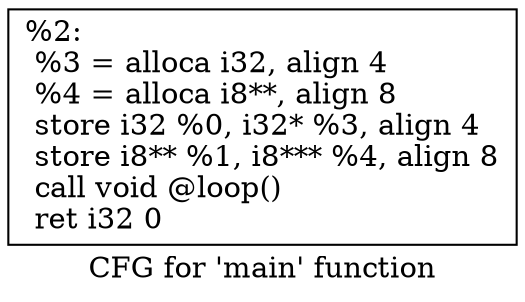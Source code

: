 digraph "CFG for 'main' function" {
	label="CFG for 'main' function";

	Node0x23743f0 [shape=record,label="{%2:\l  %3 = alloca i32, align 4\l  %4 = alloca i8**, align 8\l  store i32 %0, i32* %3, align 4\l  store i8** %1, i8*** %4, align 8\l  call void @loop()\l  ret i32 0\l}"];
}
